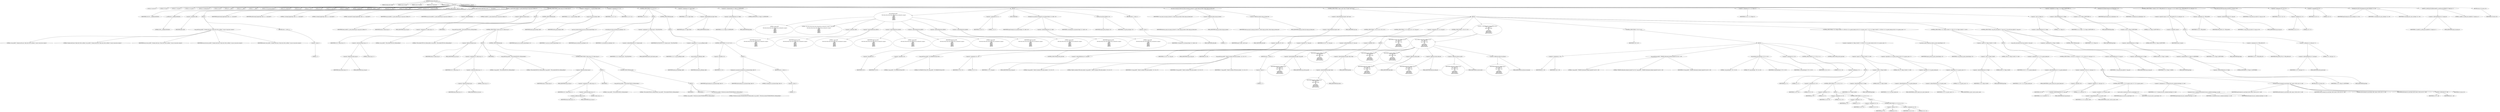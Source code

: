 digraph hostapd_notif_assoc {  
"1000121" [label = "(METHOD,hostapd_notif_assoc)" ]
"1000122" [label = "(PARAM,hostapd_data *hapd)" ]
"1000123" [label = "(PARAM,const u8 *addr)" ]
"1000124" [label = "(PARAM,const u8 *req_ies)" ]
"1000125" [label = "(PARAM,size_t req_ies_len)" ]
"1000126" [label = "(PARAM,int reassoc)" ]
"1000127" [label = "(BLOCK,,)" ]
"1000128" [label = "(LOCAL,v9: const u8 *)" ]
"1000129" [label = "(LOCAL,v10: size_t)" ]
"1000130" [label = "(LOCAL,v11: sta_info *)" ]
"1000131" [label = "(LOCAL,v12: sta_info *)" ]
"1000132" [label = "(LOCAL,v13: hostapd_iface *)" ]
"1000133" [label = "(LOCAL,v14: int)" ]
"1000134" [label = "(LOCAL,v15: __int64)" ]
"1000135" [label = "(LOCAL,v16: __int64)" ]
"1000136" [label = "(LOCAL,v17: __int64)" ]
"1000137" [label = "(LOCAL,v18: wpa_state_machine *)" ]
"1000138" [label = "(LOCAL,v19: unsigned int)" ]
"1000139" [label = "(LOCAL,v20: int)" ]
"1000140" [label = "(LOCAL,v21: u8 *)" ]
"1000141" [label = "(LOCAL,v22: int)" ]
"1000142" [label = "(LOCAL,v23: wpa_event)" ]
"1000143" [label = "(LOCAL,v24: _BOOL8)" ]
"1000144" [label = "(LOCAL,p: unsigned int)" ]
"1000145" [label = "(LOCAL,elems: ieee802_11_elems)" ]
"1000146" [label = "(LOCAL,buf: u8 [ 1064 ])" ]
"1000147" [label = "(LOCAL,v29: unsigned __int64)" ]
"1000148" [label = "(<operator>.assignment,v29 = __readfsqword(0x28u))" ]
"1000149" [label = "(IDENTIFIER,v29,v29 = __readfsqword(0x28u))" ]
"1000150" [label = "(__readfsqword,__readfsqword(0x28u))" ]
"1000151" [label = "(LITERAL,0x28u,__readfsqword(0x28u))" ]
"1000152" [label = "(CONTROL_STRUCTURE,if ( !addr ),if ( !addr ))" ]
"1000153" [label = "(<operator>.logicalNot,!addr)" ]
"1000154" [label = "(IDENTIFIER,addr,!addr)" ]
"1000155" [label = "(BLOCK,,)" ]
"1000156" [label = "(wpa_printf,wpa_printf(2, \"hostapd_notif_assoc: Skip event with no address\", req_ies, req_ies_len, reassoc))" ]
"1000157" [label = "(LITERAL,2,wpa_printf(2, \"hostapd_notif_assoc: Skip event with no address\", req_ies, req_ies_len, reassoc))" ]
"1000158" [label = "(LITERAL,\"hostapd_notif_assoc: Skip event with no address\",wpa_printf(2, \"hostapd_notif_assoc: Skip event with no address\", req_ies, req_ies_len, reassoc))" ]
"1000159" [label = "(IDENTIFIER,req_ies,wpa_printf(2, \"hostapd_notif_assoc: Skip event with no address\", req_ies, req_ies_len, reassoc))" ]
"1000160" [label = "(IDENTIFIER,req_ies_len,wpa_printf(2, \"hostapd_notif_assoc: Skip event with no address\", req_ies, req_ies_len, reassoc))" ]
"1000161" [label = "(IDENTIFIER,reassoc,wpa_printf(2, \"hostapd_notif_assoc: Skip event with no address\", req_ies, req_ies_len, reassoc))" ]
"1000162" [label = "(RETURN,return -1;,return -1;)" ]
"1000163" [label = "(<operator>.minus,-1)" ]
"1000164" [label = "(LITERAL,1,-1)" ]
"1000165" [label = "(hostapd_logger,hostapd_logger(hapd, addr, 1u, 2, \"associated\"))" ]
"1000166" [label = "(IDENTIFIER,hapd,hostapd_logger(hapd, addr, 1u, 2, \"associated\"))" ]
"1000167" [label = "(IDENTIFIER,addr,hostapd_logger(hapd, addr, 1u, 2, \"associated\"))" ]
"1000168" [label = "(LITERAL,1u,hostapd_logger(hapd, addr, 1u, 2, \"associated\"))" ]
"1000169" [label = "(LITERAL,2,hostapd_logger(hapd, addr, 1u, 2, \"associated\"))" ]
"1000170" [label = "(LITERAL,\"associated\",hostapd_logger(hapd, addr, 1u, 2, \"associated\"))" ]
"1000171" [label = "(ieee802_11_parse_elems,ieee802_11_parse_elems(req_ies, req_ies_len, &elems, 0))" ]
"1000172" [label = "(IDENTIFIER,req_ies,ieee802_11_parse_elems(req_ies, req_ies_len, &elems, 0))" ]
"1000173" [label = "(IDENTIFIER,req_ies_len,ieee802_11_parse_elems(req_ies, req_ies_len, &elems, 0))" ]
"1000174" [label = "(<operator>.addressOf,&elems)" ]
"1000175" [label = "(IDENTIFIER,elems,ieee802_11_parse_elems(req_ies, req_ies_len, &elems, 0))" ]
"1000176" [label = "(LITERAL,0,ieee802_11_parse_elems(req_ies, req_ies_len, &elems, 0))" ]
"1000177" [label = "(CONTROL_STRUCTURE,if ( elems.wps_ie ),if ( elems.wps_ie ))" ]
"1000178" [label = "(<operator>.fieldAccess,elems.wps_ie)" ]
"1000179" [label = "(IDENTIFIER,elems,if ( elems.wps_ie ))" ]
"1000180" [label = "(FIELD_IDENTIFIER,wps_ie,wps_ie)" ]
"1000181" [label = "(BLOCK,,)" ]
"1000182" [label = "(<operator>.assignment,v9 = elems.wps_ie - 2)" ]
"1000183" [label = "(IDENTIFIER,v9,v9 = elems.wps_ie - 2)" ]
"1000184" [label = "(<operator>.subtraction,elems.wps_ie - 2)" ]
"1000185" [label = "(<operator>.fieldAccess,elems.wps_ie)" ]
"1000186" [label = "(IDENTIFIER,elems,elems.wps_ie - 2)" ]
"1000187" [label = "(FIELD_IDENTIFIER,wps_ie,wps_ie)" ]
"1000188" [label = "(LITERAL,2,elems.wps_ie - 2)" ]
"1000189" [label = "(IDENTIFIER,L,)" ]
"1000190" [label = "(wpa_printf,wpa_printf(2, \"STA included WPS IE in (Re)AssocReq\"))" ]
"1000191" [label = "(LITERAL,2,wpa_printf(2, \"STA included WPS IE in (Re)AssocReq\"))" ]
"1000192" [label = "(LITERAL,\"STA included WPS IE in (Re)AssocReq\",wpa_printf(2, \"STA included WPS IE in (Re)AssocReq\"))" ]
"1000193" [label = "(CONTROL_STRUCTURE,else,else)" ]
"1000194" [label = "(CONTROL_STRUCTURE,if ( elems.rsn_ie ),if ( elems.rsn_ie ))" ]
"1000195" [label = "(<operator>.fieldAccess,elems.rsn_ie)" ]
"1000196" [label = "(IDENTIFIER,elems,if ( elems.rsn_ie ))" ]
"1000197" [label = "(FIELD_IDENTIFIER,rsn_ie,rsn_ie)" ]
"1000198" [label = "(BLOCK,,)" ]
"1000199" [label = "(<operator>.assignment,v9 = elems.rsn_ie - 2)" ]
"1000200" [label = "(IDENTIFIER,v9,v9 = elems.rsn_ie - 2)" ]
"1000201" [label = "(<operator>.subtraction,elems.rsn_ie - 2)" ]
"1000202" [label = "(<operator>.fieldAccess,elems.rsn_ie)" ]
"1000203" [label = "(IDENTIFIER,elems,elems.rsn_ie - 2)" ]
"1000204" [label = "(FIELD_IDENTIFIER,rsn_ie,rsn_ie)" ]
"1000205" [label = "(LITERAL,2,elems.rsn_ie - 2)" ]
"1000206" [label = "(IDENTIFIER,L,)" ]
"1000207" [label = "(wpa_printf,wpa_printf(2, \"STA included RSN IE in (Re)AssocReq\"))" ]
"1000208" [label = "(LITERAL,2,wpa_printf(2, \"STA included RSN IE in (Re)AssocReq\"))" ]
"1000209" [label = "(LITERAL,\"STA included RSN IE in (Re)AssocReq\",wpa_printf(2, \"STA included RSN IE in (Re)AssocReq\"))" ]
"1000210" [label = "(CONTROL_STRUCTURE,else,else)" ]
"1000211" [label = "(CONTROL_STRUCTURE,if ( elems.wpa_ie ),if ( elems.wpa_ie ))" ]
"1000212" [label = "(<operator>.fieldAccess,elems.wpa_ie)" ]
"1000213" [label = "(IDENTIFIER,elems,if ( elems.wpa_ie ))" ]
"1000214" [label = "(FIELD_IDENTIFIER,wpa_ie,wpa_ie)" ]
"1000215" [label = "(BLOCK,,)" ]
"1000216" [label = "(<operator>.assignment,v9 = elems.wpa_ie - 2)" ]
"1000217" [label = "(IDENTIFIER,v9,v9 = elems.wpa_ie - 2)" ]
"1000218" [label = "(<operator>.subtraction,elems.wpa_ie - 2)" ]
"1000219" [label = "(<operator>.fieldAccess,elems.wpa_ie)" ]
"1000220" [label = "(IDENTIFIER,elems,elems.wpa_ie - 2)" ]
"1000221" [label = "(FIELD_IDENTIFIER,wpa_ie,wpa_ie)" ]
"1000222" [label = "(LITERAL,2,elems.wpa_ie - 2)" ]
"1000223" [label = "(IDENTIFIER,L,)" ]
"1000224" [label = "(wpa_printf,wpa_printf(2, \"STA included WPA IE in (Re)AssocReq\"))" ]
"1000225" [label = "(LITERAL,2,wpa_printf(2, \"STA included WPA IE in (Re)AssocReq\"))" ]
"1000226" [label = "(LITERAL,\"STA included WPA IE in (Re)AssocReq\",wpa_printf(2, \"STA included WPA IE in (Re)AssocReq\"))" ]
"1000227" [label = "(CONTROL_STRUCTURE,else,else)" ]
"1000228" [label = "(BLOCK,,)" ]
"1000229" [label = "(IDENTIFIER,L,)" ]
"1000230" [label = "(IDENTIFIER,L,)" ]
"1000231" [label = "(wpa_printf,wpa_printf(2, \"STA did not include WPS/RSN/WPA IE in (Re)AssocReq\"))" ]
"1000232" [label = "(LITERAL,2,wpa_printf(2, \"STA did not include WPS/RSN/WPA IE in (Re)AssocReq\"))" ]
"1000233" [label = "(LITERAL,\"STA did not include WPS/RSN/WPA IE in (Re)AssocReq\",wpa_printf(2, \"STA did not include WPS/RSN/WPA IE in (Re)AssocReq\"))" ]
"1000234" [label = "(<operator>.assignment,v11 = ap_get_sta(hapd, addr))" ]
"1000235" [label = "(IDENTIFIER,v11,v11 = ap_get_sta(hapd, addr))" ]
"1000236" [label = "(ap_get_sta,ap_get_sta(hapd, addr))" ]
"1000237" [label = "(IDENTIFIER,hapd,ap_get_sta(hapd, addr))" ]
"1000238" [label = "(IDENTIFIER,addr,ap_get_sta(hapd, addr))" ]
"1000239" [label = "(<operator>.assignment,v12 = v11)" ]
"1000240" [label = "(IDENTIFIER,v12,v12 = v11)" ]
"1000241" [label = "(IDENTIFIER,v11,v12 = v11)" ]
"1000242" [label = "(CONTROL_STRUCTURE,if ( v11 ),if ( v11 ))" ]
"1000243" [label = "(IDENTIFIER,v11,if ( v11 ))" ]
"1000244" [label = "(BLOCK,,)" ]
"1000245" [label = "(ap_sta_no_session_timeout,ap_sta_no_session_timeout(hapd, v11))" ]
"1000246" [label = "(IDENTIFIER,hapd,ap_sta_no_session_timeout(hapd, v11))" ]
"1000247" [label = "(IDENTIFIER,v11,ap_sta_no_session_timeout(hapd, v11))" ]
"1000248" [label = "(accounting_sta_stop,accounting_sta_stop(hapd, v12))" ]
"1000249" [label = "(IDENTIFIER,hapd,accounting_sta_stop(hapd, v12))" ]
"1000250" [label = "(IDENTIFIER,v12,accounting_sta_stop(hapd, v12))" ]
"1000251" [label = "(<operator>.assignment,v12->timeout_next = STA_NULLFUNC)" ]
"1000252" [label = "(<operator>.indirectFieldAccess,v12->timeout_next)" ]
"1000253" [label = "(IDENTIFIER,v12,v12->timeout_next = STA_NULLFUNC)" ]
"1000254" [label = "(FIELD_IDENTIFIER,timeout_next,timeout_next)" ]
"1000255" [label = "(IDENTIFIER,STA_NULLFUNC,v12->timeout_next = STA_NULLFUNC)" ]
"1000256" [label = "(CONTROL_STRUCTURE,else,else)" ]
"1000257" [label = "(BLOCK,,)" ]
"1000258" [label = "(<operator>.assignment,v12 = ap_sta_add(hapd, addr))" ]
"1000259" [label = "(IDENTIFIER,v12,v12 = ap_sta_add(hapd, addr))" ]
"1000260" [label = "(ap_sta_add,ap_sta_add(hapd, addr))" ]
"1000261" [label = "(IDENTIFIER,hapd,ap_sta_add(hapd, addr))" ]
"1000262" [label = "(IDENTIFIER,addr,ap_sta_add(hapd, addr))" ]
"1000263" [label = "(CONTROL_STRUCTURE,if ( !v12 ),if ( !v12 ))" ]
"1000264" [label = "(<operator>.logicalNot,!v12)" ]
"1000265" [label = "(IDENTIFIER,v12,!v12)" ]
"1000266" [label = "(BLOCK,,)" ]
"1000267" [label = "(hostapd_drv_sta_disassoc,hostapd_drv_sta_disassoc(hapd, addr, 5))" ]
"1000268" [label = "(IDENTIFIER,hapd,hostapd_drv_sta_disassoc(hapd, addr, 5))" ]
"1000269" [label = "(IDENTIFIER,addr,hostapd_drv_sta_disassoc(hapd, addr, 5))" ]
"1000270" [label = "(LITERAL,5,hostapd_drv_sta_disassoc(hapd, addr, 5))" ]
"1000271" [label = "(RETURN,return -1;,return -1;)" ]
"1000272" [label = "(<operator>.minus,-1)" ]
"1000273" [label = "(LITERAL,1,-1)" ]
"1000274" [label = "(<operator>.assignment,v13 = hapd->iface)" ]
"1000275" [label = "(IDENTIFIER,v13,v13 = hapd->iface)" ]
"1000276" [label = "(<operator>.indirectFieldAccess,hapd->iface)" ]
"1000277" [label = "(IDENTIFIER,hapd,v13 = hapd->iface)" ]
"1000278" [label = "(FIELD_IDENTIFIER,iface,iface)" ]
"1000279" [label = "(<operators>.assignmentAnd,v12->flags &= 0xFFFECFFF)" ]
"1000280" [label = "(<operator>.indirectFieldAccess,v12->flags)" ]
"1000281" [label = "(IDENTIFIER,v12,v12->flags &= 0xFFFECFFF)" ]
"1000282" [label = "(FIELD_IDENTIFIER,flags,flags)" ]
"1000283" [label = "(LITERAL,0xFFFECFFF,v12->flags &= 0xFFFECFFF)" ]
"1000284" [label = "(BLOCK,,)" ]
"1000285" [label = "(wpa_printf,wpa_printf(\n      3,\n      \"STA %02x:%02x:%02x:%02x:%02x:%02x not allowed to connect\",\n      *addr,\n      addr[1],\n      addr[2],\n      addr[3],\n      addr[4],\n      addr[5]))" ]
"1000286" [label = "(LITERAL,3,wpa_printf(\n      3,\n      \"STA %02x:%02x:%02x:%02x:%02x:%02x not allowed to connect\",\n      *addr,\n      addr[1],\n      addr[2],\n      addr[3],\n      addr[4],\n      addr[5]))" ]
"1000287" [label = "(LITERAL,\"STA %02x:%02x:%02x:%02x:%02x:%02x not allowed to connect\",wpa_printf(\n      3,\n      \"STA %02x:%02x:%02x:%02x:%02x:%02x not allowed to connect\",\n      *addr,\n      addr[1],\n      addr[2],\n      addr[3],\n      addr[4],\n      addr[5]))" ]
"1000288" [label = "(<operator>.indirection,*addr)" ]
"1000289" [label = "(IDENTIFIER,addr,wpa_printf(\n      3,\n      \"STA %02x:%02x:%02x:%02x:%02x:%02x not allowed to connect\",\n      *addr,\n      addr[1],\n      addr[2],\n      addr[3],\n      addr[4],\n      addr[5]))" ]
"1000290" [label = "(<operator>.indirectIndexAccess,addr[1])" ]
"1000291" [label = "(IDENTIFIER,addr,wpa_printf(\n      3,\n      \"STA %02x:%02x:%02x:%02x:%02x:%02x not allowed to connect\",\n      *addr,\n      addr[1],\n      addr[2],\n      addr[3],\n      addr[4],\n      addr[5]))" ]
"1000292" [label = "(LITERAL,1,wpa_printf(\n      3,\n      \"STA %02x:%02x:%02x:%02x:%02x:%02x not allowed to connect\",\n      *addr,\n      addr[1],\n      addr[2],\n      addr[3],\n      addr[4],\n      addr[5]))" ]
"1000293" [label = "(<operator>.indirectIndexAccess,addr[2])" ]
"1000294" [label = "(IDENTIFIER,addr,wpa_printf(\n      3,\n      \"STA %02x:%02x:%02x:%02x:%02x:%02x not allowed to connect\",\n      *addr,\n      addr[1],\n      addr[2],\n      addr[3],\n      addr[4],\n      addr[5]))" ]
"1000295" [label = "(LITERAL,2,wpa_printf(\n      3,\n      \"STA %02x:%02x:%02x:%02x:%02x:%02x not allowed to connect\",\n      *addr,\n      addr[1],\n      addr[2],\n      addr[3],\n      addr[4],\n      addr[5]))" ]
"1000296" [label = "(<operator>.indirectIndexAccess,addr[3])" ]
"1000297" [label = "(IDENTIFIER,addr,wpa_printf(\n      3,\n      \"STA %02x:%02x:%02x:%02x:%02x:%02x not allowed to connect\",\n      *addr,\n      addr[1],\n      addr[2],\n      addr[3],\n      addr[4],\n      addr[5]))" ]
"1000298" [label = "(LITERAL,3,wpa_printf(\n      3,\n      \"STA %02x:%02x:%02x:%02x:%02x:%02x not allowed to connect\",\n      *addr,\n      addr[1],\n      addr[2],\n      addr[3],\n      addr[4],\n      addr[5]))" ]
"1000299" [label = "(<operator>.indirectIndexAccess,addr[4])" ]
"1000300" [label = "(IDENTIFIER,addr,wpa_printf(\n      3,\n      \"STA %02x:%02x:%02x:%02x:%02x:%02x not allowed to connect\",\n      *addr,\n      addr[1],\n      addr[2],\n      addr[3],\n      addr[4],\n      addr[5]))" ]
"1000301" [label = "(LITERAL,4,wpa_printf(\n      3,\n      \"STA %02x:%02x:%02x:%02x:%02x:%02x not allowed to connect\",\n      *addr,\n      addr[1],\n      addr[2],\n      addr[3],\n      addr[4],\n      addr[5]))" ]
"1000302" [label = "(<operator>.indirectIndexAccess,addr[5])" ]
"1000303" [label = "(IDENTIFIER,addr,wpa_printf(\n      3,\n      \"STA %02x:%02x:%02x:%02x:%02x:%02x not allowed to connect\",\n      *addr,\n      addr[1],\n      addr[2],\n      addr[3],\n      addr[4],\n      addr[5]))" ]
"1000304" [label = "(LITERAL,5,wpa_printf(\n      3,\n      \"STA %02x:%02x:%02x:%02x:%02x:%02x not allowed to connect\",\n      *addr,\n      addr[1],\n      addr[2],\n      addr[3],\n      addr[4],\n      addr[5]))" ]
"1000305" [label = "(<operator>.assignment,v14 = 1)" ]
"1000306" [label = "(IDENTIFIER,v14,v14 = 1)" ]
"1000307" [label = "(LITERAL,1,v14 = 1)" ]
"1000308" [label = "(JUMP_TARGET,fail)" ]
"1000309" [label = "(hostapd_drv_sta_disassoc,hostapd_drv_sta_disassoc(hapd, v12->addr, v14))" ]
"1000310" [label = "(IDENTIFIER,hapd,hostapd_drv_sta_disassoc(hapd, v12->addr, v14))" ]
"1000311" [label = "(<operator>.indirectFieldAccess,v12->addr)" ]
"1000312" [label = "(IDENTIFIER,v12,hostapd_drv_sta_disassoc(hapd, v12->addr, v14))" ]
"1000313" [label = "(FIELD_IDENTIFIER,addr,addr)" ]
"1000314" [label = "(IDENTIFIER,v14,hostapd_drv_sta_disassoc(hapd, v12->addr, v14))" ]
"1000315" [label = "(ap_free_sta,ap_free_sta(hapd, v12))" ]
"1000316" [label = "(IDENTIFIER,hapd,ap_free_sta(hapd, v12))" ]
"1000317" [label = "(IDENTIFIER,v12,ap_free_sta(hapd, v12))" ]
"1000318" [label = "(RETURN,return -1;,return -1;)" ]
"1000319" [label = "(<operator>.minus,-1)" ]
"1000320" [label = "(LITERAL,1,-1)" ]
"1000321" [label = "(ap_copy_sta_supp_op_classes,ap_copy_sta_supp_op_classes(v12, elems.supp_op_classes, elems.supp_op_classes_len))" ]
"1000322" [label = "(IDENTIFIER,v12,ap_copy_sta_supp_op_classes(v12, elems.supp_op_classes, elems.supp_op_classes_len))" ]
"1000323" [label = "(<operator>.fieldAccess,elems.supp_op_classes)" ]
"1000324" [label = "(IDENTIFIER,elems,ap_copy_sta_supp_op_classes(v12, elems.supp_op_classes, elems.supp_op_classes_len))" ]
"1000325" [label = "(FIELD_IDENTIFIER,supp_op_classes,supp_op_classes)" ]
"1000326" [label = "(<operator>.fieldAccess,elems.supp_op_classes_len)" ]
"1000327" [label = "(IDENTIFIER,elems,ap_copy_sta_supp_op_classes(v12, elems.supp_op_classes, elems.supp_op_classes_len))" ]
"1000328" [label = "(FIELD_IDENTIFIER,supp_op_classes_len,supp_op_classes_len)" ]
"1000329" [label = "(CONTROL_STRUCTURE,if ( hapd->conf->wpa ),if ( hapd->conf->wpa ))" ]
"1000330" [label = "(<operator>.indirectFieldAccess,hapd->conf->wpa)" ]
"1000331" [label = "(<operator>.indirectFieldAccess,hapd->conf)" ]
"1000332" [label = "(IDENTIFIER,hapd,if ( hapd->conf->wpa ))" ]
"1000333" [label = "(FIELD_IDENTIFIER,conf,conf)" ]
"1000334" [label = "(FIELD_IDENTIFIER,wpa,wpa)" ]
"1000335" [label = "(BLOCK,,)" ]
"1000336" [label = "(CONTROL_STRUCTURE,if ( !v9 || !v10 ),if ( !v9 || !v10 ))" ]
"1000337" [label = "(<operator>.logicalOr,!v9 || !v10)" ]
"1000338" [label = "(<operator>.logicalNot,!v9)" ]
"1000339" [label = "(IDENTIFIER,v9,!v9)" ]
"1000340" [label = "(<operator>.logicalNot,!v10)" ]
"1000341" [label = "(IDENTIFIER,v10,!v10)" ]
"1000342" [label = "(BLOCK,,)" ]
"1000343" [label = "(wpa_printf,wpa_printf(2, \"No WPA/RSN IE from STA\"))" ]
"1000344" [label = "(LITERAL,2,wpa_printf(2, \"No WPA/RSN IE from STA\"))" ]
"1000345" [label = "(LITERAL,\"No WPA/RSN IE from STA\",wpa_printf(2, \"No WPA/RSN IE from STA\"))" ]
"1000346" [label = "(<operator>.assignment,v14 = 13)" ]
"1000347" [label = "(IDENTIFIER,v14,v14 = 13)" ]
"1000348" [label = "(LITERAL,13,v14 = 13)" ]
"1000349" [label = "(CONTROL_STRUCTURE,goto fail;,goto fail;)" ]
"1000350" [label = "(CONTROL_STRUCTURE,if ( !v12->wpa_sm ),if ( !v12->wpa_sm ))" ]
"1000351" [label = "(<operator>.logicalNot,!v12->wpa_sm)" ]
"1000352" [label = "(<operator>.indirectFieldAccess,v12->wpa_sm)" ]
"1000353" [label = "(IDENTIFIER,v12,!v12->wpa_sm)" ]
"1000354" [label = "(FIELD_IDENTIFIER,wpa_sm,wpa_sm)" ]
"1000355" [label = "(<operator>.assignment,v18 = v12->wpa_sm)" ]
"1000356" [label = "(IDENTIFIER,v18,v18 = v12->wpa_sm)" ]
"1000357" [label = "(<operator>.indirectFieldAccess,v12->wpa_sm)" ]
"1000358" [label = "(IDENTIFIER,v12,v18 = v12->wpa_sm)" ]
"1000359" [label = "(FIELD_IDENTIFIER,wpa_sm,wpa_sm)" ]
"1000360" [label = "(CONTROL_STRUCTURE,if ( !v18 ),if ( !v18 ))" ]
"1000361" [label = "(<operator>.logicalNot,!v18)" ]
"1000362" [label = "(IDENTIFIER,v18,!v18)" ]
"1000363" [label = "(BLOCK,,)" ]
"1000364" [label = "(wpa_printf,wpa_printf(5, \"Failed to initialize WPA state machine\", v15, v16, v17))" ]
"1000365" [label = "(LITERAL,5,wpa_printf(5, \"Failed to initialize WPA state machine\", v15, v16, v17))" ]
"1000366" [label = "(LITERAL,\"Failed to initialize WPA state machine\",wpa_printf(5, \"Failed to initialize WPA state machine\", v15, v16, v17))" ]
"1000367" [label = "(IDENTIFIER,v15,wpa_printf(5, \"Failed to initialize WPA state machine\", v15, v16, v17))" ]
"1000368" [label = "(IDENTIFIER,v16,wpa_printf(5, \"Failed to initialize WPA state machine\", v15, v16, v17))" ]
"1000369" [label = "(IDENTIFIER,v17,wpa_printf(5, \"Failed to initialize WPA state machine\", v15, v16, v17))" ]
"1000370" [label = "(RETURN,return -1;,return -1;)" ]
"1000371" [label = "(<operator>.minus,-1)" ]
"1000372" [label = "(LITERAL,1,-1)" ]
"1000373" [label = "(<operator>.assignment,v19 = wpa_validate_wpa_ie(\n            hapd->wpa_auth,\n            v18,\n            hapd->iface->freq,\n            v9,\n            v10,\n            elems.mdie,\n            elems.mdie_len,\n            elems.owe_dh,\n            elems.owe_dh_len))" ]
"1000374" [label = "(IDENTIFIER,v19,v19 = wpa_validate_wpa_ie(\n            hapd->wpa_auth,\n            v18,\n            hapd->iface->freq,\n            v9,\n            v10,\n            elems.mdie,\n            elems.mdie_len,\n            elems.owe_dh,\n            elems.owe_dh_len))" ]
"1000375" [label = "(wpa_validate_wpa_ie,wpa_validate_wpa_ie(\n            hapd->wpa_auth,\n            v18,\n            hapd->iface->freq,\n            v9,\n            v10,\n            elems.mdie,\n            elems.mdie_len,\n            elems.owe_dh,\n            elems.owe_dh_len))" ]
"1000376" [label = "(<operator>.indirectFieldAccess,hapd->wpa_auth)" ]
"1000377" [label = "(IDENTIFIER,hapd,wpa_validate_wpa_ie(\n            hapd->wpa_auth,\n            v18,\n            hapd->iface->freq,\n            v9,\n            v10,\n            elems.mdie,\n            elems.mdie_len,\n            elems.owe_dh,\n            elems.owe_dh_len))" ]
"1000378" [label = "(FIELD_IDENTIFIER,wpa_auth,wpa_auth)" ]
"1000379" [label = "(IDENTIFIER,v18,wpa_validate_wpa_ie(\n            hapd->wpa_auth,\n            v18,\n            hapd->iface->freq,\n            v9,\n            v10,\n            elems.mdie,\n            elems.mdie_len,\n            elems.owe_dh,\n            elems.owe_dh_len))" ]
"1000380" [label = "(<operator>.indirectFieldAccess,hapd->iface->freq)" ]
"1000381" [label = "(<operator>.indirectFieldAccess,hapd->iface)" ]
"1000382" [label = "(IDENTIFIER,hapd,wpa_validate_wpa_ie(\n            hapd->wpa_auth,\n            v18,\n            hapd->iface->freq,\n            v9,\n            v10,\n            elems.mdie,\n            elems.mdie_len,\n            elems.owe_dh,\n            elems.owe_dh_len))" ]
"1000383" [label = "(FIELD_IDENTIFIER,iface,iface)" ]
"1000384" [label = "(FIELD_IDENTIFIER,freq,freq)" ]
"1000385" [label = "(IDENTIFIER,v9,wpa_validate_wpa_ie(\n            hapd->wpa_auth,\n            v18,\n            hapd->iface->freq,\n            v9,\n            v10,\n            elems.mdie,\n            elems.mdie_len,\n            elems.owe_dh,\n            elems.owe_dh_len))" ]
"1000386" [label = "(IDENTIFIER,v10,wpa_validate_wpa_ie(\n            hapd->wpa_auth,\n            v18,\n            hapd->iface->freq,\n            v9,\n            v10,\n            elems.mdie,\n            elems.mdie_len,\n            elems.owe_dh,\n            elems.owe_dh_len))" ]
"1000387" [label = "(<operator>.fieldAccess,elems.mdie)" ]
"1000388" [label = "(IDENTIFIER,elems,wpa_validate_wpa_ie(\n            hapd->wpa_auth,\n            v18,\n            hapd->iface->freq,\n            v9,\n            v10,\n            elems.mdie,\n            elems.mdie_len,\n            elems.owe_dh,\n            elems.owe_dh_len))" ]
"1000389" [label = "(FIELD_IDENTIFIER,mdie,mdie)" ]
"1000390" [label = "(<operator>.fieldAccess,elems.mdie_len)" ]
"1000391" [label = "(IDENTIFIER,elems,wpa_validate_wpa_ie(\n            hapd->wpa_auth,\n            v18,\n            hapd->iface->freq,\n            v9,\n            v10,\n            elems.mdie,\n            elems.mdie_len,\n            elems.owe_dh,\n            elems.owe_dh_len))" ]
"1000392" [label = "(FIELD_IDENTIFIER,mdie_len,mdie_len)" ]
"1000393" [label = "(<operator>.fieldAccess,elems.owe_dh)" ]
"1000394" [label = "(IDENTIFIER,elems,wpa_validate_wpa_ie(\n            hapd->wpa_auth,\n            v18,\n            hapd->iface->freq,\n            v9,\n            v10,\n            elems.mdie,\n            elems.mdie_len,\n            elems.owe_dh,\n            elems.owe_dh_len))" ]
"1000395" [label = "(FIELD_IDENTIFIER,owe_dh,owe_dh)" ]
"1000396" [label = "(<operator>.fieldAccess,elems.owe_dh_len)" ]
"1000397" [label = "(IDENTIFIER,elems,wpa_validate_wpa_ie(\n            hapd->wpa_auth,\n            v18,\n            hapd->iface->freq,\n            v9,\n            v10,\n            elems.mdie,\n            elems.mdie_len,\n            elems.owe_dh,\n            elems.owe_dh_len))" ]
"1000398" [label = "(FIELD_IDENTIFIER,owe_dh_len,owe_dh_len)" ]
"1000399" [label = "(CONTROL_STRUCTURE,if ( v19 ),if ( v19 ))" ]
"1000400" [label = "(IDENTIFIER,v19,if ( v19 ))" ]
"1000401" [label = "(BLOCK,,)" ]
"1000402" [label = "(<operator>.assignment,p = v19)" ]
"1000403" [label = "(IDENTIFIER,p,p = v19)" ]
"1000404" [label = "(IDENTIFIER,v19,p = v19)" ]
"1000405" [label = "(wpa_printf,wpa_printf(2, \"WPA/RSN information element rejected? (res %u)\", v19))" ]
"1000406" [label = "(LITERAL,2,wpa_printf(2, \"WPA/RSN information element rejected? (res %u)\", v19))" ]
"1000407" [label = "(LITERAL,\"WPA/RSN information element rejected? (res %u)\",wpa_printf(2, \"WPA/RSN information element rejected? (res %u)\", v19))" ]
"1000408" [label = "(IDENTIFIER,v19,wpa_printf(2, \"WPA/RSN information element rejected? (res %u)\", v19))" ]
"1000409" [label = "(wpa_hexdump,wpa_hexdump(2, \"IE\", v9, v10))" ]
"1000410" [label = "(LITERAL,2,wpa_hexdump(2, \"IE\", v9, v10))" ]
"1000411" [label = "(LITERAL,\"IE\",wpa_hexdump(2, \"IE\", v9, v10))" ]
"1000412" [label = "(IDENTIFIER,v9,wpa_hexdump(2, \"IE\", v9, v10))" ]
"1000413" [label = "(IDENTIFIER,v10,wpa_hexdump(2, \"IE\", v9, v10))" ]
"1000414" [label = "(<operator>.assignment,v14 = 18)" ]
"1000415" [label = "(IDENTIFIER,v14,v14 = 18)" ]
"1000416" [label = "(LITERAL,18,v14 = 18)" ]
"1000417" [label = "(CONTROL_STRUCTURE,if ( p != 2 ),if ( p != 2 ))" ]
"1000418" [label = "(<operator>.notEquals,p != 2)" ]
"1000419" [label = "(IDENTIFIER,p,p != 2)" ]
"1000420" [label = "(LITERAL,2,p != 2)" ]
"1000421" [label = "(BLOCK,,)" ]
"1000422" [label = "(<operator>.assignment,v14 = 19)" ]
"1000423" [label = "(IDENTIFIER,v14,v14 = 19)" ]
"1000424" [label = "(LITERAL,19,v14 = 19)" ]
"1000425" [label = "(CONTROL_STRUCTURE,if ( p != 3 ),if ( p != 3 ))" ]
"1000426" [label = "(<operator>.notEquals,p != 3)" ]
"1000427" [label = "(IDENTIFIER,p,p != 3)" ]
"1000428" [label = "(LITERAL,3,p != 3)" ]
"1000429" [label = "(BLOCK,,)" ]
"1000430" [label = "(<operator>.assignment,v14 = 20)" ]
"1000431" [label = "(IDENTIFIER,v14,v14 = 20)" ]
"1000432" [label = "(LITERAL,20,v14 = 20)" ]
"1000433" [label = "(CONTROL_STRUCTURE,if ( p != 4 ),if ( p != 4 ))" ]
"1000434" [label = "(<operator>.notEquals,p != 4)" ]
"1000435" [label = "(IDENTIFIER,p,p != 4)" ]
"1000436" [label = "(LITERAL,4,p != 4)" ]
"1000437" [label = "(BLOCK,,)" ]
"1000438" [label = "(<operator>.assignment,v14 = 13)" ]
"1000439" [label = "(IDENTIFIER,v14,v14 = 13)" ]
"1000440" [label = "(LITERAL,13,v14 = 13)" ]
"1000441" [label = "(CONTROL_STRUCTURE,if ( p == 8 ),if ( p == 8 ))" ]
"1000442" [label = "(<operator>.equals,p == 8)" ]
"1000443" [label = "(IDENTIFIER,p,p == 8)" ]
"1000444" [label = "(LITERAL,8,p == 8)" ]
"1000445" [label = "(<operator>.assignment,v14 = 24)" ]
"1000446" [label = "(IDENTIFIER,v14,v14 = 24)" ]
"1000447" [label = "(LITERAL,24,v14 = 24)" ]
"1000448" [label = "(CONTROL_STRUCTURE,goto fail;,goto fail;)" ]
"1000449" [label = "(CONTROL_STRUCTURE,if ( (v12->flags & 0x402) == 1026 && !v12->sa_query_timed_out && v12->sa_query_count > 0 ),if ( (v12->flags & 0x402) == 1026 && !v12->sa_query_timed_out && v12->sa_query_count > 0 ))" ]
"1000450" [label = "(<operator>.logicalAnd,(v12->flags & 0x402) == 1026 && !v12->sa_query_timed_out && v12->sa_query_count > 0)" ]
"1000451" [label = "(<operator>.equals,(v12->flags & 0x402) == 1026)" ]
"1000452" [label = "(<operator>.and,v12->flags & 0x402)" ]
"1000453" [label = "(<operator>.indirectFieldAccess,v12->flags)" ]
"1000454" [label = "(IDENTIFIER,v12,v12->flags & 0x402)" ]
"1000455" [label = "(FIELD_IDENTIFIER,flags,flags)" ]
"1000456" [label = "(LITERAL,0x402,v12->flags & 0x402)" ]
"1000457" [label = "(LITERAL,1026,(v12->flags & 0x402) == 1026)" ]
"1000458" [label = "(<operator>.logicalAnd,!v12->sa_query_timed_out && v12->sa_query_count > 0)" ]
"1000459" [label = "(<operator>.logicalNot,!v12->sa_query_timed_out)" ]
"1000460" [label = "(<operator>.indirectFieldAccess,v12->sa_query_timed_out)" ]
"1000461" [label = "(IDENTIFIER,v12,!v12->sa_query_timed_out)" ]
"1000462" [label = "(FIELD_IDENTIFIER,sa_query_timed_out,sa_query_timed_out)" ]
"1000463" [label = "(<operator>.greaterThan,v12->sa_query_count > 0)" ]
"1000464" [label = "(<operator>.indirectFieldAccess,v12->sa_query_count)" ]
"1000465" [label = "(IDENTIFIER,v12,v12->sa_query_count > 0)" ]
"1000466" [label = "(FIELD_IDENTIFIER,sa_query_count,sa_query_count)" ]
"1000467" [label = "(LITERAL,0,v12->sa_query_count > 0)" ]
"1000468" [label = "(ap_check_sa_query_timeout,ap_check_sa_query_timeout(hapd, v12))" ]
"1000469" [label = "(IDENTIFIER,hapd,ap_check_sa_query_timeout(hapd, v12))" ]
"1000470" [label = "(IDENTIFIER,v12,ap_check_sa_query_timeout(hapd, v12))" ]
"1000471" [label = "(CONTROL_STRUCTURE,if ( (v12->flags & 0x402) == 1026 ),if ( (v12->flags & 0x402) == 1026 ))" ]
"1000472" [label = "(<operator>.equals,(v12->flags & 0x402) == 1026)" ]
"1000473" [label = "(<operator>.and,v12->flags & 0x402)" ]
"1000474" [label = "(<operator>.indirectFieldAccess,v12->flags)" ]
"1000475" [label = "(IDENTIFIER,v12,v12->flags & 0x402)" ]
"1000476" [label = "(FIELD_IDENTIFIER,flags,flags)" ]
"1000477" [label = "(LITERAL,0x402,v12->flags & 0x402)" ]
"1000478" [label = "(LITERAL,1026,(v12->flags & 0x402) == 1026)" ]
"1000479" [label = "(BLOCK,,)" ]
"1000480" [label = "(<operator>.assignment,v20 = v12->sa_query_timed_out)" ]
"1000481" [label = "(IDENTIFIER,v20,v20 = v12->sa_query_timed_out)" ]
"1000482" [label = "(<operator>.indirectFieldAccess,v12->sa_query_timed_out)" ]
"1000483" [label = "(IDENTIFIER,v12,v20 = v12->sa_query_timed_out)" ]
"1000484" [label = "(FIELD_IDENTIFIER,sa_query_timed_out,sa_query_timed_out)" ]
"1000485" [label = "(CONTROL_STRUCTURE,if ( !v20 && v12->auth_alg != 2 ),if ( !v20 && v12->auth_alg != 2 ))" ]
"1000486" [label = "(<operator>.logicalAnd,!v20 && v12->auth_alg != 2)" ]
"1000487" [label = "(<operator>.logicalNot,!v20)" ]
"1000488" [label = "(IDENTIFIER,v20,!v20)" ]
"1000489" [label = "(<operator>.notEquals,v12->auth_alg != 2)" ]
"1000490" [label = "(<operator>.indirectFieldAccess,v12->auth_alg)" ]
"1000491" [label = "(IDENTIFIER,v12,v12->auth_alg != 2)" ]
"1000492" [label = "(FIELD_IDENTIFIER,auth_alg,auth_alg)" ]
"1000493" [label = "(LITERAL,2,v12->auth_alg != 2)" ]
"1000494" [label = "(BLOCK,,)" ]
"1000495" [label = "(CONTROL_STRUCTURE,if ( !v12->sa_query_count ),if ( !v12->sa_query_count ))" ]
"1000496" [label = "(<operator>.logicalNot,!v12->sa_query_count)" ]
"1000497" [label = "(<operator>.indirectFieldAccess,v12->sa_query_count)" ]
"1000498" [label = "(IDENTIFIER,v12,!v12->sa_query_count)" ]
"1000499" [label = "(FIELD_IDENTIFIER,sa_query_count,sa_query_count)" ]
"1000500" [label = "(ap_sta_start_sa_query,ap_sta_start_sa_query(hapd, v12))" ]
"1000501" [label = "(IDENTIFIER,hapd,ap_sta_start_sa_query(hapd, v12))" ]
"1000502" [label = "(IDENTIFIER,v12,ap_sta_start_sa_query(hapd, v12))" ]
"1000503" [label = "(<operator>.assignment,v21 = hostapd_eid_assoc_comeback_time(hapd, v12, buf))" ]
"1000504" [label = "(IDENTIFIER,v21,v21 = hostapd_eid_assoc_comeback_time(hapd, v12, buf))" ]
"1000505" [label = "(hostapd_eid_assoc_comeback_time,hostapd_eid_assoc_comeback_time(hapd, v12, buf))" ]
"1000506" [label = "(IDENTIFIER,hapd,hostapd_eid_assoc_comeback_time(hapd, v12, buf))" ]
"1000507" [label = "(IDENTIFIER,v12,hostapd_eid_assoc_comeback_time(hapd, v12, buf))" ]
"1000508" [label = "(IDENTIFIER,buf,hostapd_eid_assoc_comeback_time(hapd, v12, buf))" ]
"1000509" [label = "(hostapd_sta_assoc,hostapd_sta_assoc(hapd, addr, reassoc, 0x1Eu, buf, v21 - buf))" ]
"1000510" [label = "(IDENTIFIER,hapd,hostapd_sta_assoc(hapd, addr, reassoc, 0x1Eu, buf, v21 - buf))" ]
"1000511" [label = "(IDENTIFIER,addr,hostapd_sta_assoc(hapd, addr, reassoc, 0x1Eu, buf, v21 - buf))" ]
"1000512" [label = "(IDENTIFIER,reassoc,hostapd_sta_assoc(hapd, addr, reassoc, 0x1Eu, buf, v21 - buf))" ]
"1000513" [label = "(LITERAL,0x1Eu,hostapd_sta_assoc(hapd, addr, reassoc, 0x1Eu, buf, v21 - buf))" ]
"1000514" [label = "(IDENTIFIER,buf,hostapd_sta_assoc(hapd, addr, reassoc, 0x1Eu, buf, v21 - buf))" ]
"1000515" [label = "(<operator>.subtraction,v21 - buf)" ]
"1000516" [label = "(IDENTIFIER,v21,v21 - buf)" ]
"1000517" [label = "(IDENTIFIER,buf,v21 - buf)" ]
"1000518" [label = "(RETURN,return v20;,return v20;)" ]
"1000519" [label = "(IDENTIFIER,v20,return v20;)" ]
"1000520" [label = "(CONTROL_STRUCTURE,if ( wpa_auth_uses_mfp(v12->wpa_sm) ),if ( wpa_auth_uses_mfp(v12->wpa_sm) ))" ]
"1000521" [label = "(wpa_auth_uses_mfp,wpa_auth_uses_mfp(v12->wpa_sm))" ]
"1000522" [label = "(<operator>.indirectFieldAccess,v12->wpa_sm)" ]
"1000523" [label = "(IDENTIFIER,v12,wpa_auth_uses_mfp(v12->wpa_sm))" ]
"1000524" [label = "(FIELD_IDENTIFIER,wpa_sm,wpa_sm)" ]
"1000525" [label = "(<operators>.assignmentOr,v12->flags |= 0x400u)" ]
"1000526" [label = "(<operator>.indirectFieldAccess,v12->flags)" ]
"1000527" [label = "(IDENTIFIER,v12,v12->flags |= 0x400u)" ]
"1000528" [label = "(FIELD_IDENTIFIER,flags,flags)" ]
"1000529" [label = "(LITERAL,0x400u,v12->flags |= 0x400u)" ]
"1000530" [label = "(CONTROL_STRUCTURE,else,else)" ]
"1000531" [label = "(<operators>.assignmentAnd,v12->flags &= 0xFFFFFBFF)" ]
"1000532" [label = "(<operator>.indirectFieldAccess,v12->flags)" ]
"1000533" [label = "(IDENTIFIER,v12,v12->flags &= 0xFFFFFBFF)" ]
"1000534" [label = "(FIELD_IDENTIFIER,flags,flags)" ]
"1000535" [label = "(LITERAL,0xFFFFFBFF,v12->flags &= 0xFFFFFBFF)" ]
"1000536" [label = "(<operator>.assignment,v22 = v12->flags & 2)" ]
"1000537" [label = "(IDENTIFIER,v22,v22 = v12->flags & 2)" ]
"1000538" [label = "(<operator>.and,v12->flags & 2)" ]
"1000539" [label = "(<operator>.indirectFieldAccess,v12->flags)" ]
"1000540" [label = "(IDENTIFIER,v12,v12->flags & 2)" ]
"1000541" [label = "(FIELD_IDENTIFIER,flags,flags)" ]
"1000542" [label = "(LITERAL,2,v12->flags & 2)" ]
"1000543" [label = "(<operator>.assignment,v12->flags = v12->flags & 0xFFF7FFFF | 3)" ]
"1000544" [label = "(<operator>.indirectFieldAccess,v12->flags)" ]
"1000545" [label = "(IDENTIFIER,v12,v12->flags = v12->flags & 0xFFF7FFFF | 3)" ]
"1000546" [label = "(FIELD_IDENTIFIER,flags,flags)" ]
"1000547" [label = "(<operator>.or,v12->flags & 0xFFF7FFFF | 3)" ]
"1000548" [label = "(<operator>.and,v12->flags & 0xFFF7FFFF)" ]
"1000549" [label = "(<operator>.indirectFieldAccess,v12->flags)" ]
"1000550" [label = "(IDENTIFIER,v12,v12->flags & 0xFFF7FFFF)" ]
"1000551" [label = "(FIELD_IDENTIFIER,flags,flags)" ]
"1000552" [label = "(LITERAL,0xFFF7FFFF,v12->flags & 0xFFF7FFFF)" ]
"1000553" [label = "(LITERAL,3,v12->flags & 0xFFF7FFFF | 3)" ]
"1000554" [label = "(hostapd_set_sta_flags,hostapd_set_sta_flags(hapd, v12))" ]
"1000555" [label = "(IDENTIFIER,hapd,hostapd_set_sta_flags(hapd, v12))" ]
"1000556" [label = "(IDENTIFIER,v12,hostapd_set_sta_flags(hapd, v12))" ]
"1000557" [label = "(CONTROL_STRUCTURE,if ( !reassoc || (v23 = WPA_ASSOC_FT, v12->auth_alg != 2) ),if ( !reassoc || (v23 = WPA_ASSOC_FT, v12->auth_alg != 2) ))" ]
"1000558" [label = "(<operator>.logicalOr,!reassoc || (v23 = WPA_ASSOC_FT, v12->auth_alg != 2))" ]
"1000559" [label = "(<operator>.logicalNot,!reassoc)" ]
"1000560" [label = "(IDENTIFIER,reassoc,!reassoc)" ]
"1000561" [label = "(BLOCK,,)" ]
"1000562" [label = "(<operator>.assignment,v23 = WPA_ASSOC_FT)" ]
"1000563" [label = "(IDENTIFIER,v23,v23 = WPA_ASSOC_FT)" ]
"1000564" [label = "(IDENTIFIER,WPA_ASSOC_FT,v23 = WPA_ASSOC_FT)" ]
"1000565" [label = "(<operator>.notEquals,v12->auth_alg != 2)" ]
"1000566" [label = "(<operator>.indirectFieldAccess,v12->auth_alg)" ]
"1000567" [label = "(IDENTIFIER,v12,v12->auth_alg != 2)" ]
"1000568" [label = "(FIELD_IDENTIFIER,auth_alg,auth_alg)" ]
"1000569" [label = "(LITERAL,2,v12->auth_alg != 2)" ]
"1000570" [label = "(<operator>.assignment,v23 = WPA_ASSOC)" ]
"1000571" [label = "(IDENTIFIER,v23,v23 = WPA_ASSOC)" ]
"1000572" [label = "(IDENTIFIER,WPA_ASSOC,v23 = WPA_ASSOC)" ]
"1000573" [label = "(wpa_auth_sm_event,wpa_auth_sm_event(v12->wpa_sm, v23))" ]
"1000574" [label = "(<operator>.indirectFieldAccess,v12->wpa_sm)" ]
"1000575" [label = "(IDENTIFIER,v12,wpa_auth_sm_event(v12->wpa_sm, v23))" ]
"1000576" [label = "(FIELD_IDENTIFIER,wpa_sm,wpa_sm)" ]
"1000577" [label = "(IDENTIFIER,v23,wpa_auth_sm_event(v12->wpa_sm, v23))" ]
"1000578" [label = "(<operator>.assignment,v24 = v22 != 0)" ]
"1000579" [label = "(IDENTIFIER,v24,v24 = v22 != 0)" ]
"1000580" [label = "(<operator>.notEquals,v22 != 0)" ]
"1000581" [label = "(IDENTIFIER,v22,v22 != 0)" ]
"1000582" [label = "(LITERAL,0,v22 != 0)" ]
"1000583" [label = "(<operator>.assignment,v20 = 0)" ]
"1000584" [label = "(IDENTIFIER,v20,v20 = 0)" ]
"1000585" [label = "(LITERAL,0,v20 = 0)" ]
"1000586" [label = "(hostapd_new_assoc_sta,hostapd_new_assoc_sta(hapd, v12, v24))" ]
"1000587" [label = "(IDENTIFIER,hapd,hostapd_new_assoc_sta(hapd, v12, v24))" ]
"1000588" [label = "(IDENTIFIER,v12,hostapd_new_assoc_sta(hapd, v12, v24))" ]
"1000589" [label = "(IDENTIFIER,v24,hostapd_new_assoc_sta(hapd, v12, v24))" ]
"1000590" [label = "(ieee802_1x_notify_port_enabled,ieee802_1x_notify_port_enabled(v12->eapol_sm, 1))" ]
"1000591" [label = "(<operator>.indirectFieldAccess,v12->eapol_sm)" ]
"1000592" [label = "(IDENTIFIER,v12,ieee802_1x_notify_port_enabled(v12->eapol_sm, 1))" ]
"1000593" [label = "(FIELD_IDENTIFIER,eapol_sm,eapol_sm)" ]
"1000594" [label = "(LITERAL,1,ieee802_1x_notify_port_enabled(v12->eapol_sm, 1))" ]
"1000595" [label = "(RETURN,return v20;,return v20;)" ]
"1000596" [label = "(IDENTIFIER,v20,return v20;)" ]
"1000597" [label = "(METHOD_RETURN,int __fastcall)" ]
  "1000121" -> "1000122" 
  "1000121" -> "1000123" 
  "1000121" -> "1000124" 
  "1000121" -> "1000125" 
  "1000121" -> "1000126" 
  "1000121" -> "1000127" 
  "1000121" -> "1000597" 
  "1000127" -> "1000128" 
  "1000127" -> "1000129" 
  "1000127" -> "1000130" 
  "1000127" -> "1000131" 
  "1000127" -> "1000132" 
  "1000127" -> "1000133" 
  "1000127" -> "1000134" 
  "1000127" -> "1000135" 
  "1000127" -> "1000136" 
  "1000127" -> "1000137" 
  "1000127" -> "1000138" 
  "1000127" -> "1000139" 
  "1000127" -> "1000140" 
  "1000127" -> "1000141" 
  "1000127" -> "1000142" 
  "1000127" -> "1000143" 
  "1000127" -> "1000144" 
  "1000127" -> "1000145" 
  "1000127" -> "1000146" 
  "1000127" -> "1000147" 
  "1000127" -> "1000148" 
  "1000127" -> "1000152" 
  "1000127" -> "1000165" 
  "1000127" -> "1000171" 
  "1000127" -> "1000177" 
  "1000127" -> "1000234" 
  "1000127" -> "1000239" 
  "1000127" -> "1000242" 
  "1000127" -> "1000274" 
  "1000127" -> "1000279" 
  "1000127" -> "1000284" 
  "1000127" -> "1000321" 
  "1000127" -> "1000329" 
  "1000127" -> "1000536" 
  "1000127" -> "1000543" 
  "1000127" -> "1000554" 
  "1000127" -> "1000557" 
  "1000127" -> "1000573" 
  "1000127" -> "1000578" 
  "1000127" -> "1000583" 
  "1000127" -> "1000586" 
  "1000127" -> "1000590" 
  "1000127" -> "1000595" 
  "1000148" -> "1000149" 
  "1000148" -> "1000150" 
  "1000150" -> "1000151" 
  "1000152" -> "1000153" 
  "1000152" -> "1000155" 
  "1000153" -> "1000154" 
  "1000155" -> "1000156" 
  "1000155" -> "1000162" 
  "1000156" -> "1000157" 
  "1000156" -> "1000158" 
  "1000156" -> "1000159" 
  "1000156" -> "1000160" 
  "1000156" -> "1000161" 
  "1000162" -> "1000163" 
  "1000163" -> "1000164" 
  "1000165" -> "1000166" 
  "1000165" -> "1000167" 
  "1000165" -> "1000168" 
  "1000165" -> "1000169" 
  "1000165" -> "1000170" 
  "1000171" -> "1000172" 
  "1000171" -> "1000173" 
  "1000171" -> "1000174" 
  "1000171" -> "1000176" 
  "1000174" -> "1000175" 
  "1000177" -> "1000178" 
  "1000177" -> "1000181" 
  "1000177" -> "1000193" 
  "1000178" -> "1000179" 
  "1000178" -> "1000180" 
  "1000181" -> "1000182" 
  "1000181" -> "1000189" 
  "1000181" -> "1000190" 
  "1000182" -> "1000183" 
  "1000182" -> "1000184" 
  "1000184" -> "1000185" 
  "1000184" -> "1000188" 
  "1000185" -> "1000186" 
  "1000185" -> "1000187" 
  "1000190" -> "1000191" 
  "1000190" -> "1000192" 
  "1000193" -> "1000194" 
  "1000194" -> "1000195" 
  "1000194" -> "1000198" 
  "1000194" -> "1000210" 
  "1000195" -> "1000196" 
  "1000195" -> "1000197" 
  "1000198" -> "1000199" 
  "1000198" -> "1000206" 
  "1000198" -> "1000207" 
  "1000199" -> "1000200" 
  "1000199" -> "1000201" 
  "1000201" -> "1000202" 
  "1000201" -> "1000205" 
  "1000202" -> "1000203" 
  "1000202" -> "1000204" 
  "1000207" -> "1000208" 
  "1000207" -> "1000209" 
  "1000210" -> "1000211" 
  "1000211" -> "1000212" 
  "1000211" -> "1000215" 
  "1000211" -> "1000227" 
  "1000212" -> "1000213" 
  "1000212" -> "1000214" 
  "1000215" -> "1000216" 
  "1000215" -> "1000223" 
  "1000215" -> "1000224" 
  "1000216" -> "1000217" 
  "1000216" -> "1000218" 
  "1000218" -> "1000219" 
  "1000218" -> "1000222" 
  "1000219" -> "1000220" 
  "1000219" -> "1000221" 
  "1000224" -> "1000225" 
  "1000224" -> "1000226" 
  "1000227" -> "1000228" 
  "1000228" -> "1000229" 
  "1000228" -> "1000230" 
  "1000228" -> "1000231" 
  "1000231" -> "1000232" 
  "1000231" -> "1000233" 
  "1000234" -> "1000235" 
  "1000234" -> "1000236" 
  "1000236" -> "1000237" 
  "1000236" -> "1000238" 
  "1000239" -> "1000240" 
  "1000239" -> "1000241" 
  "1000242" -> "1000243" 
  "1000242" -> "1000244" 
  "1000242" -> "1000256" 
  "1000244" -> "1000245" 
  "1000244" -> "1000248" 
  "1000244" -> "1000251" 
  "1000245" -> "1000246" 
  "1000245" -> "1000247" 
  "1000248" -> "1000249" 
  "1000248" -> "1000250" 
  "1000251" -> "1000252" 
  "1000251" -> "1000255" 
  "1000252" -> "1000253" 
  "1000252" -> "1000254" 
  "1000256" -> "1000257" 
  "1000257" -> "1000258" 
  "1000257" -> "1000263" 
  "1000258" -> "1000259" 
  "1000258" -> "1000260" 
  "1000260" -> "1000261" 
  "1000260" -> "1000262" 
  "1000263" -> "1000264" 
  "1000263" -> "1000266" 
  "1000264" -> "1000265" 
  "1000266" -> "1000267" 
  "1000266" -> "1000271" 
  "1000267" -> "1000268" 
  "1000267" -> "1000269" 
  "1000267" -> "1000270" 
  "1000271" -> "1000272" 
  "1000272" -> "1000273" 
  "1000274" -> "1000275" 
  "1000274" -> "1000276" 
  "1000276" -> "1000277" 
  "1000276" -> "1000278" 
  "1000279" -> "1000280" 
  "1000279" -> "1000283" 
  "1000280" -> "1000281" 
  "1000280" -> "1000282" 
  "1000284" -> "1000285" 
  "1000284" -> "1000305" 
  "1000284" -> "1000308" 
  "1000284" -> "1000309" 
  "1000284" -> "1000315" 
  "1000284" -> "1000318" 
  "1000285" -> "1000286" 
  "1000285" -> "1000287" 
  "1000285" -> "1000288" 
  "1000285" -> "1000290" 
  "1000285" -> "1000293" 
  "1000285" -> "1000296" 
  "1000285" -> "1000299" 
  "1000285" -> "1000302" 
  "1000288" -> "1000289" 
  "1000290" -> "1000291" 
  "1000290" -> "1000292" 
  "1000293" -> "1000294" 
  "1000293" -> "1000295" 
  "1000296" -> "1000297" 
  "1000296" -> "1000298" 
  "1000299" -> "1000300" 
  "1000299" -> "1000301" 
  "1000302" -> "1000303" 
  "1000302" -> "1000304" 
  "1000305" -> "1000306" 
  "1000305" -> "1000307" 
  "1000309" -> "1000310" 
  "1000309" -> "1000311" 
  "1000309" -> "1000314" 
  "1000311" -> "1000312" 
  "1000311" -> "1000313" 
  "1000315" -> "1000316" 
  "1000315" -> "1000317" 
  "1000318" -> "1000319" 
  "1000319" -> "1000320" 
  "1000321" -> "1000322" 
  "1000321" -> "1000323" 
  "1000321" -> "1000326" 
  "1000323" -> "1000324" 
  "1000323" -> "1000325" 
  "1000326" -> "1000327" 
  "1000326" -> "1000328" 
  "1000329" -> "1000330" 
  "1000329" -> "1000335" 
  "1000330" -> "1000331" 
  "1000330" -> "1000334" 
  "1000331" -> "1000332" 
  "1000331" -> "1000333" 
  "1000335" -> "1000336" 
  "1000335" -> "1000350" 
  "1000335" -> "1000355" 
  "1000335" -> "1000360" 
  "1000335" -> "1000373" 
  "1000335" -> "1000399" 
  "1000335" -> "1000449" 
  "1000335" -> "1000471" 
  "1000335" -> "1000520" 
  "1000336" -> "1000337" 
  "1000336" -> "1000342" 
  "1000337" -> "1000338" 
  "1000337" -> "1000340" 
  "1000338" -> "1000339" 
  "1000340" -> "1000341" 
  "1000342" -> "1000343" 
  "1000342" -> "1000346" 
  "1000342" -> "1000349" 
  "1000343" -> "1000344" 
  "1000343" -> "1000345" 
  "1000346" -> "1000347" 
  "1000346" -> "1000348" 
  "1000350" -> "1000351" 
  "1000351" -> "1000352" 
  "1000352" -> "1000353" 
  "1000352" -> "1000354" 
  "1000355" -> "1000356" 
  "1000355" -> "1000357" 
  "1000357" -> "1000358" 
  "1000357" -> "1000359" 
  "1000360" -> "1000361" 
  "1000360" -> "1000363" 
  "1000361" -> "1000362" 
  "1000363" -> "1000364" 
  "1000363" -> "1000370" 
  "1000364" -> "1000365" 
  "1000364" -> "1000366" 
  "1000364" -> "1000367" 
  "1000364" -> "1000368" 
  "1000364" -> "1000369" 
  "1000370" -> "1000371" 
  "1000371" -> "1000372" 
  "1000373" -> "1000374" 
  "1000373" -> "1000375" 
  "1000375" -> "1000376" 
  "1000375" -> "1000379" 
  "1000375" -> "1000380" 
  "1000375" -> "1000385" 
  "1000375" -> "1000386" 
  "1000375" -> "1000387" 
  "1000375" -> "1000390" 
  "1000375" -> "1000393" 
  "1000375" -> "1000396" 
  "1000376" -> "1000377" 
  "1000376" -> "1000378" 
  "1000380" -> "1000381" 
  "1000380" -> "1000384" 
  "1000381" -> "1000382" 
  "1000381" -> "1000383" 
  "1000387" -> "1000388" 
  "1000387" -> "1000389" 
  "1000390" -> "1000391" 
  "1000390" -> "1000392" 
  "1000393" -> "1000394" 
  "1000393" -> "1000395" 
  "1000396" -> "1000397" 
  "1000396" -> "1000398" 
  "1000399" -> "1000400" 
  "1000399" -> "1000401" 
  "1000401" -> "1000402" 
  "1000401" -> "1000405" 
  "1000401" -> "1000409" 
  "1000401" -> "1000414" 
  "1000401" -> "1000417" 
  "1000401" -> "1000448" 
  "1000402" -> "1000403" 
  "1000402" -> "1000404" 
  "1000405" -> "1000406" 
  "1000405" -> "1000407" 
  "1000405" -> "1000408" 
  "1000409" -> "1000410" 
  "1000409" -> "1000411" 
  "1000409" -> "1000412" 
  "1000409" -> "1000413" 
  "1000414" -> "1000415" 
  "1000414" -> "1000416" 
  "1000417" -> "1000418" 
  "1000417" -> "1000421" 
  "1000418" -> "1000419" 
  "1000418" -> "1000420" 
  "1000421" -> "1000422" 
  "1000421" -> "1000425" 
  "1000422" -> "1000423" 
  "1000422" -> "1000424" 
  "1000425" -> "1000426" 
  "1000425" -> "1000429" 
  "1000426" -> "1000427" 
  "1000426" -> "1000428" 
  "1000429" -> "1000430" 
  "1000429" -> "1000433" 
  "1000430" -> "1000431" 
  "1000430" -> "1000432" 
  "1000433" -> "1000434" 
  "1000433" -> "1000437" 
  "1000434" -> "1000435" 
  "1000434" -> "1000436" 
  "1000437" -> "1000438" 
  "1000437" -> "1000441" 
  "1000438" -> "1000439" 
  "1000438" -> "1000440" 
  "1000441" -> "1000442" 
  "1000441" -> "1000445" 
  "1000442" -> "1000443" 
  "1000442" -> "1000444" 
  "1000445" -> "1000446" 
  "1000445" -> "1000447" 
  "1000449" -> "1000450" 
  "1000449" -> "1000468" 
  "1000450" -> "1000451" 
  "1000450" -> "1000458" 
  "1000451" -> "1000452" 
  "1000451" -> "1000457" 
  "1000452" -> "1000453" 
  "1000452" -> "1000456" 
  "1000453" -> "1000454" 
  "1000453" -> "1000455" 
  "1000458" -> "1000459" 
  "1000458" -> "1000463" 
  "1000459" -> "1000460" 
  "1000460" -> "1000461" 
  "1000460" -> "1000462" 
  "1000463" -> "1000464" 
  "1000463" -> "1000467" 
  "1000464" -> "1000465" 
  "1000464" -> "1000466" 
  "1000468" -> "1000469" 
  "1000468" -> "1000470" 
  "1000471" -> "1000472" 
  "1000471" -> "1000479" 
  "1000472" -> "1000473" 
  "1000472" -> "1000478" 
  "1000473" -> "1000474" 
  "1000473" -> "1000477" 
  "1000474" -> "1000475" 
  "1000474" -> "1000476" 
  "1000479" -> "1000480" 
  "1000479" -> "1000485" 
  "1000480" -> "1000481" 
  "1000480" -> "1000482" 
  "1000482" -> "1000483" 
  "1000482" -> "1000484" 
  "1000485" -> "1000486" 
  "1000485" -> "1000494" 
  "1000486" -> "1000487" 
  "1000486" -> "1000489" 
  "1000487" -> "1000488" 
  "1000489" -> "1000490" 
  "1000489" -> "1000493" 
  "1000490" -> "1000491" 
  "1000490" -> "1000492" 
  "1000494" -> "1000495" 
  "1000494" -> "1000503" 
  "1000494" -> "1000509" 
  "1000494" -> "1000518" 
  "1000495" -> "1000496" 
  "1000495" -> "1000500" 
  "1000496" -> "1000497" 
  "1000497" -> "1000498" 
  "1000497" -> "1000499" 
  "1000500" -> "1000501" 
  "1000500" -> "1000502" 
  "1000503" -> "1000504" 
  "1000503" -> "1000505" 
  "1000505" -> "1000506" 
  "1000505" -> "1000507" 
  "1000505" -> "1000508" 
  "1000509" -> "1000510" 
  "1000509" -> "1000511" 
  "1000509" -> "1000512" 
  "1000509" -> "1000513" 
  "1000509" -> "1000514" 
  "1000509" -> "1000515" 
  "1000515" -> "1000516" 
  "1000515" -> "1000517" 
  "1000518" -> "1000519" 
  "1000520" -> "1000521" 
  "1000520" -> "1000525" 
  "1000520" -> "1000530" 
  "1000521" -> "1000522" 
  "1000522" -> "1000523" 
  "1000522" -> "1000524" 
  "1000525" -> "1000526" 
  "1000525" -> "1000529" 
  "1000526" -> "1000527" 
  "1000526" -> "1000528" 
  "1000530" -> "1000531" 
  "1000531" -> "1000532" 
  "1000531" -> "1000535" 
  "1000532" -> "1000533" 
  "1000532" -> "1000534" 
  "1000536" -> "1000537" 
  "1000536" -> "1000538" 
  "1000538" -> "1000539" 
  "1000538" -> "1000542" 
  "1000539" -> "1000540" 
  "1000539" -> "1000541" 
  "1000543" -> "1000544" 
  "1000543" -> "1000547" 
  "1000544" -> "1000545" 
  "1000544" -> "1000546" 
  "1000547" -> "1000548" 
  "1000547" -> "1000553" 
  "1000548" -> "1000549" 
  "1000548" -> "1000552" 
  "1000549" -> "1000550" 
  "1000549" -> "1000551" 
  "1000554" -> "1000555" 
  "1000554" -> "1000556" 
  "1000557" -> "1000558" 
  "1000557" -> "1000570" 
  "1000558" -> "1000559" 
  "1000558" -> "1000561" 
  "1000559" -> "1000560" 
  "1000561" -> "1000562" 
  "1000561" -> "1000565" 
  "1000562" -> "1000563" 
  "1000562" -> "1000564" 
  "1000565" -> "1000566" 
  "1000565" -> "1000569" 
  "1000566" -> "1000567" 
  "1000566" -> "1000568" 
  "1000570" -> "1000571" 
  "1000570" -> "1000572" 
  "1000573" -> "1000574" 
  "1000573" -> "1000577" 
  "1000574" -> "1000575" 
  "1000574" -> "1000576" 
  "1000578" -> "1000579" 
  "1000578" -> "1000580" 
  "1000580" -> "1000581" 
  "1000580" -> "1000582" 
  "1000583" -> "1000584" 
  "1000583" -> "1000585" 
  "1000586" -> "1000587" 
  "1000586" -> "1000588" 
  "1000586" -> "1000589" 
  "1000590" -> "1000591" 
  "1000590" -> "1000594" 
  "1000591" -> "1000592" 
  "1000591" -> "1000593" 
  "1000595" -> "1000596" 
}
